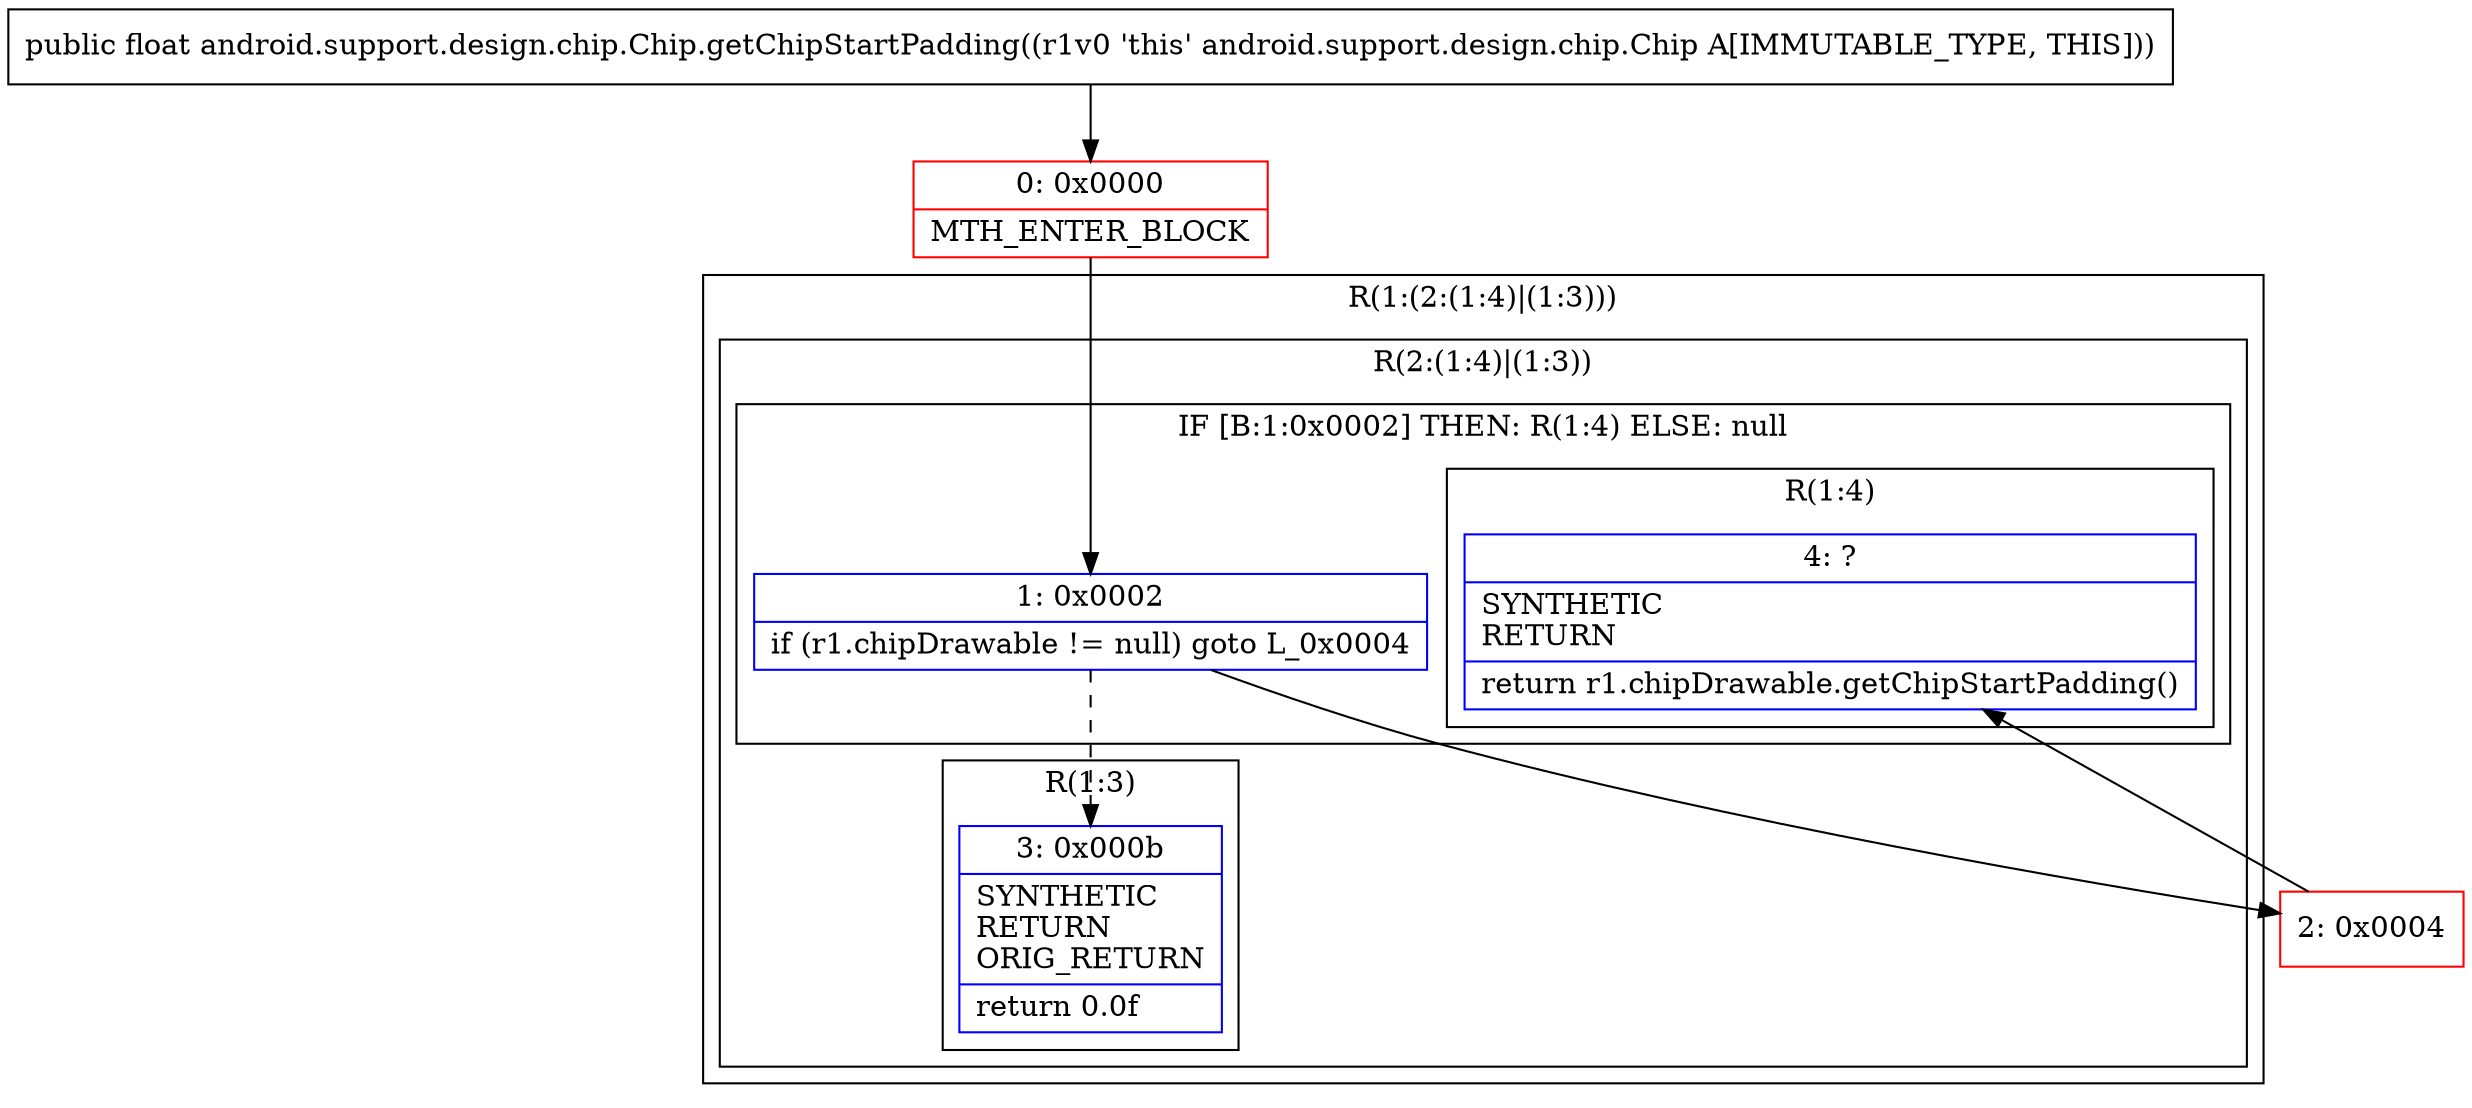 digraph "CFG forandroid.support.design.chip.Chip.getChipStartPadding()F" {
subgraph cluster_Region_1855693608 {
label = "R(1:(2:(1:4)|(1:3)))";
node [shape=record,color=blue];
subgraph cluster_Region_855918855 {
label = "R(2:(1:4)|(1:3))";
node [shape=record,color=blue];
subgraph cluster_IfRegion_151660480 {
label = "IF [B:1:0x0002] THEN: R(1:4) ELSE: null";
node [shape=record,color=blue];
Node_1 [shape=record,label="{1\:\ 0x0002|if (r1.chipDrawable != null) goto L_0x0004\l}"];
subgraph cluster_Region_1435942897 {
label = "R(1:4)";
node [shape=record,color=blue];
Node_4 [shape=record,label="{4\:\ ?|SYNTHETIC\lRETURN\l|return r1.chipDrawable.getChipStartPadding()\l}"];
}
}
subgraph cluster_Region_1713882248 {
label = "R(1:3)";
node [shape=record,color=blue];
Node_3 [shape=record,label="{3\:\ 0x000b|SYNTHETIC\lRETURN\lORIG_RETURN\l|return 0.0f\l}"];
}
}
}
Node_0 [shape=record,color=red,label="{0\:\ 0x0000|MTH_ENTER_BLOCK\l}"];
Node_2 [shape=record,color=red,label="{2\:\ 0x0004}"];
MethodNode[shape=record,label="{public float android.support.design.chip.Chip.getChipStartPadding((r1v0 'this' android.support.design.chip.Chip A[IMMUTABLE_TYPE, THIS])) }"];
MethodNode -> Node_0;
Node_1 -> Node_2;
Node_1 -> Node_3[style=dashed];
Node_0 -> Node_1;
Node_2 -> Node_4;
}

